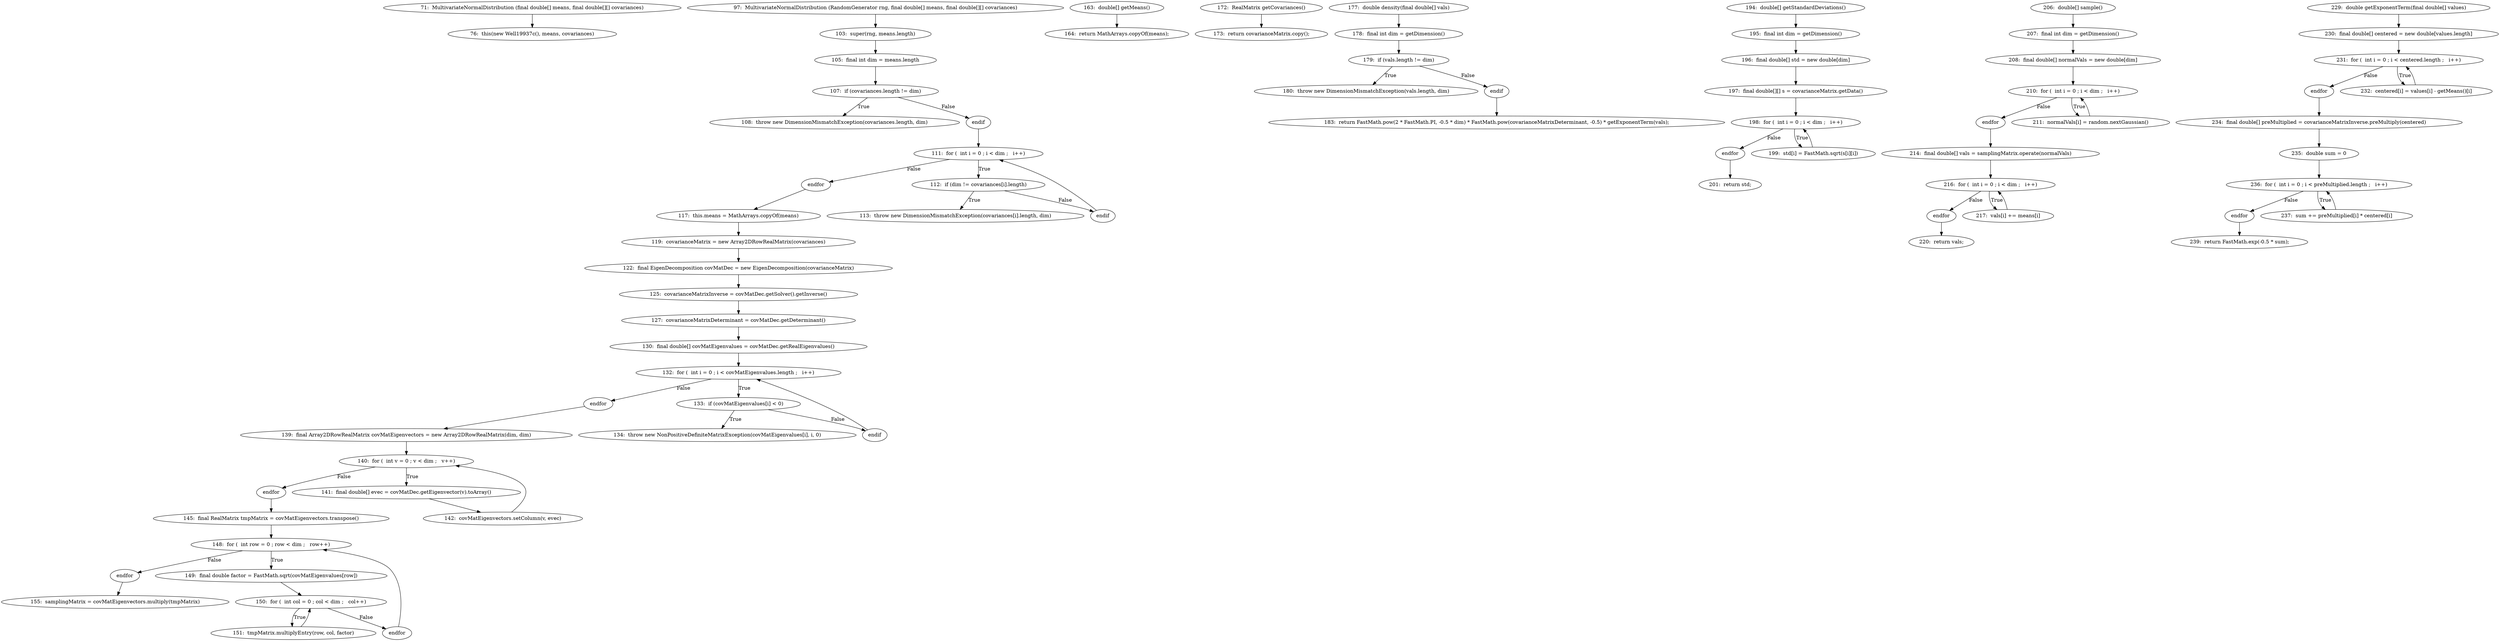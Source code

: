 digraph MultivariateNormalDistribution_CFG {
  // graph-vertices
  v1  [label="71:  MultivariateNormalDistribution (final double[] means, final double[][] covariances)"];
  v2  [label="76:  this(new Well19937c(), means, covariances)"];
  v3  [label="97:  MultivariateNormalDistribution (RandomGenerator rng, final double[] means, final double[][] covariances)"];
  v4  [label="103:  super(rng, means.length)"];
  v5  [label="105:  final int dim = means.length"];
  v6  [label="107:  if (covariances.length != dim)"];
  v7  [label="108:  throw new DimensionMismatchException(covariances.length, dim)"];
  v8  [label="endif"];
  v9  [label="111:  for (  int i = 0 ; i < dim ;   i++)"];
  v12  [label="endfor"];
  v13  [label="112:  if (dim != covariances[i].length)"];
  v14  [label="113:  throw new DimensionMismatchException(covariances[i].length, dim)"];
  v15  [label="endif"];
  v16  [label="117:  this.means = MathArrays.copyOf(means)"];
  v17  [label="119:  covarianceMatrix = new Array2DRowRealMatrix(covariances)"];
  v18  [label="122:  final EigenDecomposition covMatDec = new EigenDecomposition(covarianceMatrix)"];
  v19  [label="125:  covarianceMatrixInverse = covMatDec.getSolver().getInverse()"];
  v20  [label="127:  covarianceMatrixDeterminant = covMatDec.getDeterminant()"];
  v21  [label="130:  final double[] covMatEigenvalues = covMatDec.getRealEigenvalues()"];
  v22  [label="132:  for (  int i = 0 ; i < covMatEigenvalues.length ;   i++)"];
  v25  [label="endfor"];
  v26  [label="133:  if (covMatEigenvalues[i] < 0)"];
  v27  [label="134:  throw new NonPositiveDefiniteMatrixException(covMatEigenvalues[i], i, 0)"];
  v28  [label="endif"];
  v29  [label="139:  final Array2DRowRealMatrix covMatEigenvectors = new Array2DRowRealMatrix(dim, dim)"];
  v30  [label="140:  for (  int v = 0 ; v < dim ;   v++)"];
  v33  [label="endfor"];
  v34  [label="141:  final double[] evec = covMatDec.getEigenvector(v).toArray()"];
  v35  [label="142:  covMatEigenvectors.setColumn(v, evec)"];
  v36  [label="145:  final RealMatrix tmpMatrix = covMatEigenvectors.transpose()"];
  v37  [label="148:  for (  int row = 0 ; row < dim ;   row++)"];
  v40  [label="endfor"];
  v41  [label="149:  final double factor = FastMath.sqrt(covMatEigenvalues[row])"];
  v42  [label="150:  for (  int col = 0 ; col < dim ;   col++)"];
  v45  [label="endfor"];
  v46  [label="151:  tmpMatrix.multiplyEntry(row, col, factor)"];
  v47  [label="155:  samplingMatrix = covMatEigenvectors.multiply(tmpMatrix)"];
  v48  [label="163:  double[] getMeans()"];
  v49  [label="164:  return MathArrays.copyOf(means);"];
  v50  [label="172:  RealMatrix getCovariances()"];
  v51  [label="173:  return covarianceMatrix.copy();"];
  v52  [label="177:  double density(final double[] vals)"];
  v53  [label="178:  final int dim = getDimension()"];
  v54  [label="179:  if (vals.length != dim)"];
  v55  [label="180:  throw new DimensionMismatchException(vals.length, dim)"];
  v56  [label="endif"];
  v57  [label="183:  return FastMath.pow(2 * FastMath.PI, -0.5 * dim) * FastMath.pow(covarianceMatrixDeterminant, -0.5) * getExponentTerm(vals);"];
  v58  [label="194:  double[] getStandardDeviations()"];
  v59  [label="195:  final int dim = getDimension()"];
  v60  [label="196:  final double[] std = new double[dim]"];
  v61  [label="197:  final double[][] s = covarianceMatrix.getData()"];
  v62  [label="198:  for (  int i = 0 ; i < dim ;   i++)"];
  v65  [label="endfor"];
  v66  [label="199:  std[i] = FastMath.sqrt(s[i][i])"];
  v67  [label="201:  return std;"];
  v68  [label="206:  double[] sample()"];
  v69  [label="207:  final int dim = getDimension()"];
  v70  [label="208:  final double[] normalVals = new double[dim]"];
  v71  [label="210:  for (  int i = 0 ; i < dim ;   i++)"];
  v74  [label="endfor"];
  v75  [label="211:  normalVals[i] = random.nextGaussian()"];
  v76  [label="214:  final double[] vals = samplingMatrix.operate(normalVals)"];
  v77  [label="216:  for (  int i = 0 ; i < dim ;   i++)"];
  v80  [label="endfor"];
  v81  [label="217:  vals[i] += means[i]"];
  v82  [label="220:  return vals;"];
  v83  [label="229:  double getExponentTerm(final double[] values)"];
  v84  [label="230:  final double[] centered = new double[values.length]"];
  v85  [label="231:  for (  int i = 0 ; i < centered.length ;   i++)"];
  v88  [label="endfor"];
  v89  [label="232:  centered[i] = values[i] - getMeans()[i]"];
  v90  [label="234:  final double[] preMultiplied = covarianceMatrixInverse.preMultiply(centered)"];
  v91  [label="235:  double sum = 0"];
  v92  [label="236:  for (  int i = 0 ; i < preMultiplied.length ;   i++)"];
  v95  [label="endfor"];
  v96  [label="237:  sum += preMultiplied[i] * centered[i]"];
  v97  [label="239:  return FastMath.exp(-0.5 * sum);"];
  // graph-edges
  v1 -> v2;
  v3 -> v4;
  v4 -> v5;
  v5 -> v6;
  v6 -> v7  [label="True"];
  v6 -> v8  [label="False"];
  v8 -> v9;
  v9 -> v12  [label="False"];
  v9 -> v13  [label="True"];
  v13 -> v14  [label="True"];
  v13 -> v15  [label="False"];
  v15 -> v9;
  v12 -> v16;
  v16 -> v17;
  v17 -> v18;
  v18 -> v19;
  v19 -> v20;
  v20 -> v21;
  v21 -> v22;
  v22 -> v25  [label="False"];
  v22 -> v26  [label="True"];
  v26 -> v27  [label="True"];
  v26 -> v28  [label="False"];
  v28 -> v22;
  v25 -> v29;
  v29 -> v30;
  v30 -> v33  [label="False"];
  v30 -> v34  [label="True"];
  v34 -> v35;
  v35 -> v30;
  v33 -> v36;
  v36 -> v37;
  v37 -> v40  [label="False"];
  v37 -> v41  [label="True"];
  v41 -> v42;
  v42 -> v45  [label="False"];
  v42 -> v46  [label="True"];
  v46 -> v42;
  v45 -> v37;
  v40 -> v47;
  v48 -> v49;
  v50 -> v51;
  v52 -> v53;
  v53 -> v54;
  v54 -> v55  [label="True"];
  v54 -> v56  [label="False"];
  v56 -> v57;
  v58 -> v59;
  v59 -> v60;
  v60 -> v61;
  v61 -> v62;
  v62 -> v65  [label="False"];
  v62 -> v66  [label="True"];
  v66 -> v62;
  v65 -> v67;
  v68 -> v69;
  v69 -> v70;
  v70 -> v71;
  v71 -> v74  [label="False"];
  v71 -> v75  [label="True"];
  v75 -> v71;
  v74 -> v76;
  v76 -> v77;
  v77 -> v80  [label="False"];
  v77 -> v81  [label="True"];
  v81 -> v77;
  v80 -> v82;
  v83 -> v84;
  v84 -> v85;
  v85 -> v88  [label="False"];
  v85 -> v89  [label="True"];
  v89 -> v85;
  v88 -> v90;
  v90 -> v91;
  v91 -> v92;
  v92 -> v95  [label="False"];
  v92 -> v96  [label="True"];
  v96 -> v92;
  v95 -> v97;
  // end-of-graph
}
